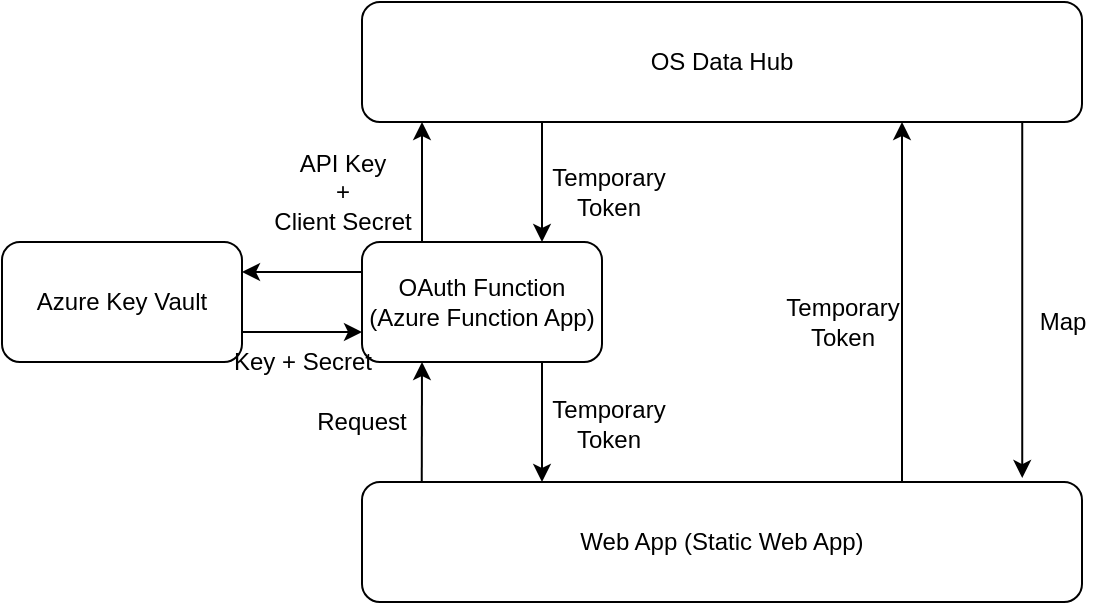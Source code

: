 <mxfile version="15.5.4" type="embed"><diagram id="YJ4hpaqX0-f6CaFAVor2" name="Page-1"><mxGraphModel dx="898" dy="707" grid="1" gridSize="10" guides="1" tooltips="1" connect="1" arrows="1" fold="1" page="1" pageScale="1" pageWidth="850" pageHeight="1100" math="0" shadow="0"><root><mxCell id="0"/><mxCell id="1" parent="0"/><mxCell id="9" style="edgeStyle=orthogonalEdgeStyle;rounded=0;orthogonalLoop=1;jettySize=auto;html=1;exitX=0.75;exitY=1;exitDx=0;exitDy=0;entryX=0.25;entryY=0;entryDx=0;entryDy=0;" edge="1" parent="1" source="2" target="7"><mxGeometry relative="1" as="geometry"/></mxCell><mxCell id="2" value="OAuth Function&lt;br&gt;(Azure Function App)" style="rounded=1;whiteSpace=wrap;html=1;" vertex="1" parent="1"><mxGeometry x="320" y="200" width="120" height="60" as="geometry"/></mxCell><mxCell id="3" value="OS Data Hub" style="rounded=1;whiteSpace=wrap;html=1;" vertex="1" parent="1"><mxGeometry x="320" y="80" width="360" height="60" as="geometry"/></mxCell><mxCell id="5" value="" style="endArrow=classic;html=1;rounded=0;exitX=0.25;exitY=0;exitDx=0;exitDy=0;" edge="1" parent="1" source="2"><mxGeometry width="50" height="50" relative="1" as="geometry"><mxPoint x="500" y="240" as="sourcePoint"/><mxPoint x="350" y="140" as="targetPoint"/></mxGeometry></mxCell><mxCell id="6" value="" style="endArrow=classic;html=1;rounded=0;entryX=0.75;entryY=0;entryDx=0;entryDy=0;" edge="1" parent="1" target="2"><mxGeometry width="50" height="50" relative="1" as="geometry"><mxPoint x="410" y="140" as="sourcePoint"/><mxPoint x="550" y="190" as="targetPoint"/></mxGeometry></mxCell><mxCell id="7" value="Web App (Static Web App)" style="rounded=1;whiteSpace=wrap;html=1;" vertex="1" parent="1"><mxGeometry x="320" y="320" width="360" height="60" as="geometry"/></mxCell><mxCell id="10" value="" style="endArrow=classic;html=1;rounded=0;entryX=0.25;entryY=1;entryDx=0;entryDy=0;exitX=0.083;exitY=0;exitDx=0;exitDy=0;exitPerimeter=0;" edge="1" parent="1" source="7" target="2"><mxGeometry width="50" height="50" relative="1" as="geometry"><mxPoint x="370" y="370" as="sourcePoint"/><mxPoint x="420" y="320" as="targetPoint"/></mxGeometry></mxCell><mxCell id="11" value="" style="endArrow=classic;html=1;rounded=0;entryX=0.75;entryY=1;entryDx=0;entryDy=0;exitX=0.75;exitY=0;exitDx=0;exitDy=0;" edge="1" parent="1" source="7" target="3"><mxGeometry width="50" height="50" relative="1" as="geometry"><mxPoint x="580" y="310" as="sourcePoint"/><mxPoint x="630" y="260" as="targetPoint"/></mxGeometry></mxCell><mxCell id="12" value="" style="endArrow=classic;html=1;rounded=0;exitX=0.917;exitY=1;exitDx=0;exitDy=0;exitPerimeter=0;entryX=0.917;entryY=-0.033;entryDx=0;entryDy=0;entryPerimeter=0;" edge="1" parent="1" source="3" target="7"><mxGeometry width="50" height="50" relative="1" as="geometry"><mxPoint x="370" y="370" as="sourcePoint"/><mxPoint x="420" y="320" as="targetPoint"/></mxGeometry></mxCell><mxCell id="15" value="Request" style="text;html=1;strokeColor=none;fillColor=none;align=center;verticalAlign=middle;whiteSpace=wrap;rounded=0;" vertex="1" parent="1"><mxGeometry x="290" y="275" width="60" height="30" as="geometry"/></mxCell><mxCell id="21" style="edgeStyle=orthogonalEdgeStyle;rounded=0;orthogonalLoop=1;jettySize=auto;html=1;exitX=1;exitY=0.75;exitDx=0;exitDy=0;entryX=0;entryY=0.75;entryDx=0;entryDy=0;" edge="1" parent="1" source="16" target="2"><mxGeometry relative="1" as="geometry"/></mxCell><mxCell id="16" value="Azure Key Vault" style="rounded=1;whiteSpace=wrap;html=1;" vertex="1" parent="1"><mxGeometry x="140" y="200" width="120" height="60" as="geometry"/></mxCell><mxCell id="17" value="Temporary &lt;br&gt;Token" style="text;html=1;align=center;verticalAlign=middle;resizable=0;points=[];autosize=1;strokeColor=none;fillColor=none;" vertex="1" parent="1"><mxGeometry x="408" y="276" width="70" height="30" as="geometry"/></mxCell><mxCell id="18" value="API Key&lt;br&gt;+&lt;br&gt;Client Secret" style="text;html=1;align=center;verticalAlign=middle;resizable=0;points=[];autosize=1;strokeColor=none;fillColor=none;" vertex="1" parent="1"><mxGeometry x="270" y="150" width="80" height="50" as="geometry"/></mxCell><mxCell id="19" value="Temporary &lt;br&gt;Token" style="text;html=1;align=center;verticalAlign=middle;resizable=0;points=[];autosize=1;strokeColor=none;fillColor=none;" vertex="1" parent="1"><mxGeometry x="408" y="160" width="70" height="30" as="geometry"/></mxCell><mxCell id="20" value="" style="endArrow=classic;html=1;rounded=0;entryX=1;entryY=0.25;entryDx=0;entryDy=0;exitX=0;exitY=0.25;exitDx=0;exitDy=0;" edge="1" parent="1" source="2" target="16"><mxGeometry width="50" height="50" relative="1" as="geometry"><mxPoint x="370" y="330" as="sourcePoint"/><mxPoint x="420" y="280" as="targetPoint"/></mxGeometry></mxCell><mxCell id="22" value="Key + Secret" style="text;html=1;align=center;verticalAlign=middle;resizable=0;points=[];autosize=1;strokeColor=none;fillColor=none;" vertex="1" parent="1"><mxGeometry x="250" y="250" width="80" height="20" as="geometry"/></mxCell><mxCell id="23" value="Temporary&lt;br&gt;Token" style="text;html=1;align=center;verticalAlign=middle;resizable=0;points=[];autosize=1;strokeColor=none;fillColor=none;" vertex="1" parent="1"><mxGeometry x="525" y="225" width="70" height="30" as="geometry"/></mxCell><mxCell id="24" value="Map" style="text;html=1;align=center;verticalAlign=middle;resizable=0;points=[];autosize=1;strokeColor=none;fillColor=none;" vertex="1" parent="1"><mxGeometry x="650" y="230" width="40" height="20" as="geometry"/></mxCell></root></mxGraphModel></diagram></mxfile>